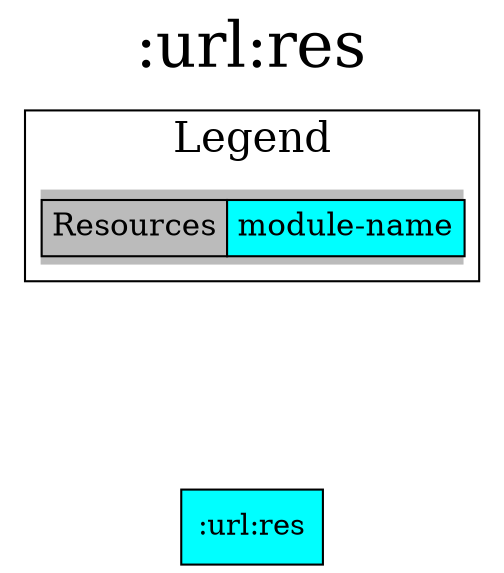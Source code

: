 digraph {
edge ["dir"="forward"]
graph ["dpi"="100","label"=":url:res","labelloc"="t","fontsize"="30","ranksep"="1.5","rankdir"="TB"]
node ["style"="filled"]
":url:res" ["shape"="box","fillcolor"="#00FFFF"]
{
edge ["dir"="none"]
graph ["rank"="same"]
":url:res"
}
subgraph "cluster_legend" {
edge ["dir"="none"]
graph ["label"="Legend","fontsize"="20"]
"Legend" ["style"="filled","fillcolor"="#bbbbbb","shape"="none","margin"="0","fontsize"="15","label"=<
<TABLE BORDER="0" CELLBORDER="1" CELLSPACING="0" CELLPADDING="4">
<TR><TD>Resources</TD><TD BGCOLOR="#00FFFF">module-name</TD></TR>
</TABLE>
>]
} -> ":url:res" ["style"="invis"]
}
